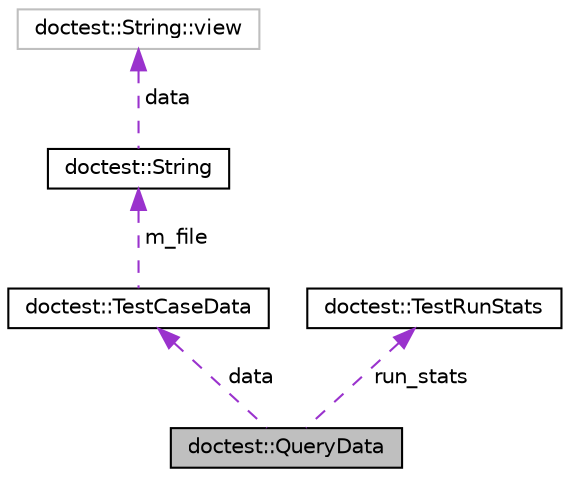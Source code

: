 digraph "doctest::QueryData"
{
 // LATEX_PDF_SIZE
  edge [fontname="Helvetica",fontsize="10",labelfontname="Helvetica",labelfontsize="10"];
  node [fontname="Helvetica",fontsize="10",shape=record];
  Node1 [label="doctest::QueryData",height=0.2,width=0.4,color="black", fillcolor="grey75", style="filled", fontcolor="black",tooltip=" "];
  Node2 -> Node1 [dir="back",color="darkorchid3",fontsize="10",style="dashed",label=" data" ,fontname="Helvetica"];
  Node2 [label="doctest::TestCaseData",height=0.2,width=0.4,color="black", fillcolor="white", style="filled",URL="$structdoctest_1_1TestCaseData.html",tooltip=" "];
  Node3 -> Node2 [dir="back",color="darkorchid3",fontsize="10",style="dashed",label=" m_file" ,fontname="Helvetica"];
  Node3 [label="doctest::String",height=0.2,width=0.4,color="black", fillcolor="white", style="filled",URL="$classdoctest_1_1String.html",tooltip=" "];
  Node4 -> Node3 [dir="back",color="darkorchid3",fontsize="10",style="dashed",label=" data" ,fontname="Helvetica"];
  Node4 [label="doctest::String::view",height=0.2,width=0.4,color="grey75", fillcolor="white", style="filled",tooltip="OCLINT avoid private static members."];
  Node5 -> Node1 [dir="back",color="darkorchid3",fontsize="10",style="dashed",label=" run_stats" ,fontname="Helvetica"];
  Node5 [label="doctest::TestRunStats",height=0.2,width=0.4,color="black", fillcolor="white", style="filled",URL="$structdoctest_1_1TestRunStats.html",tooltip=" "];
}
